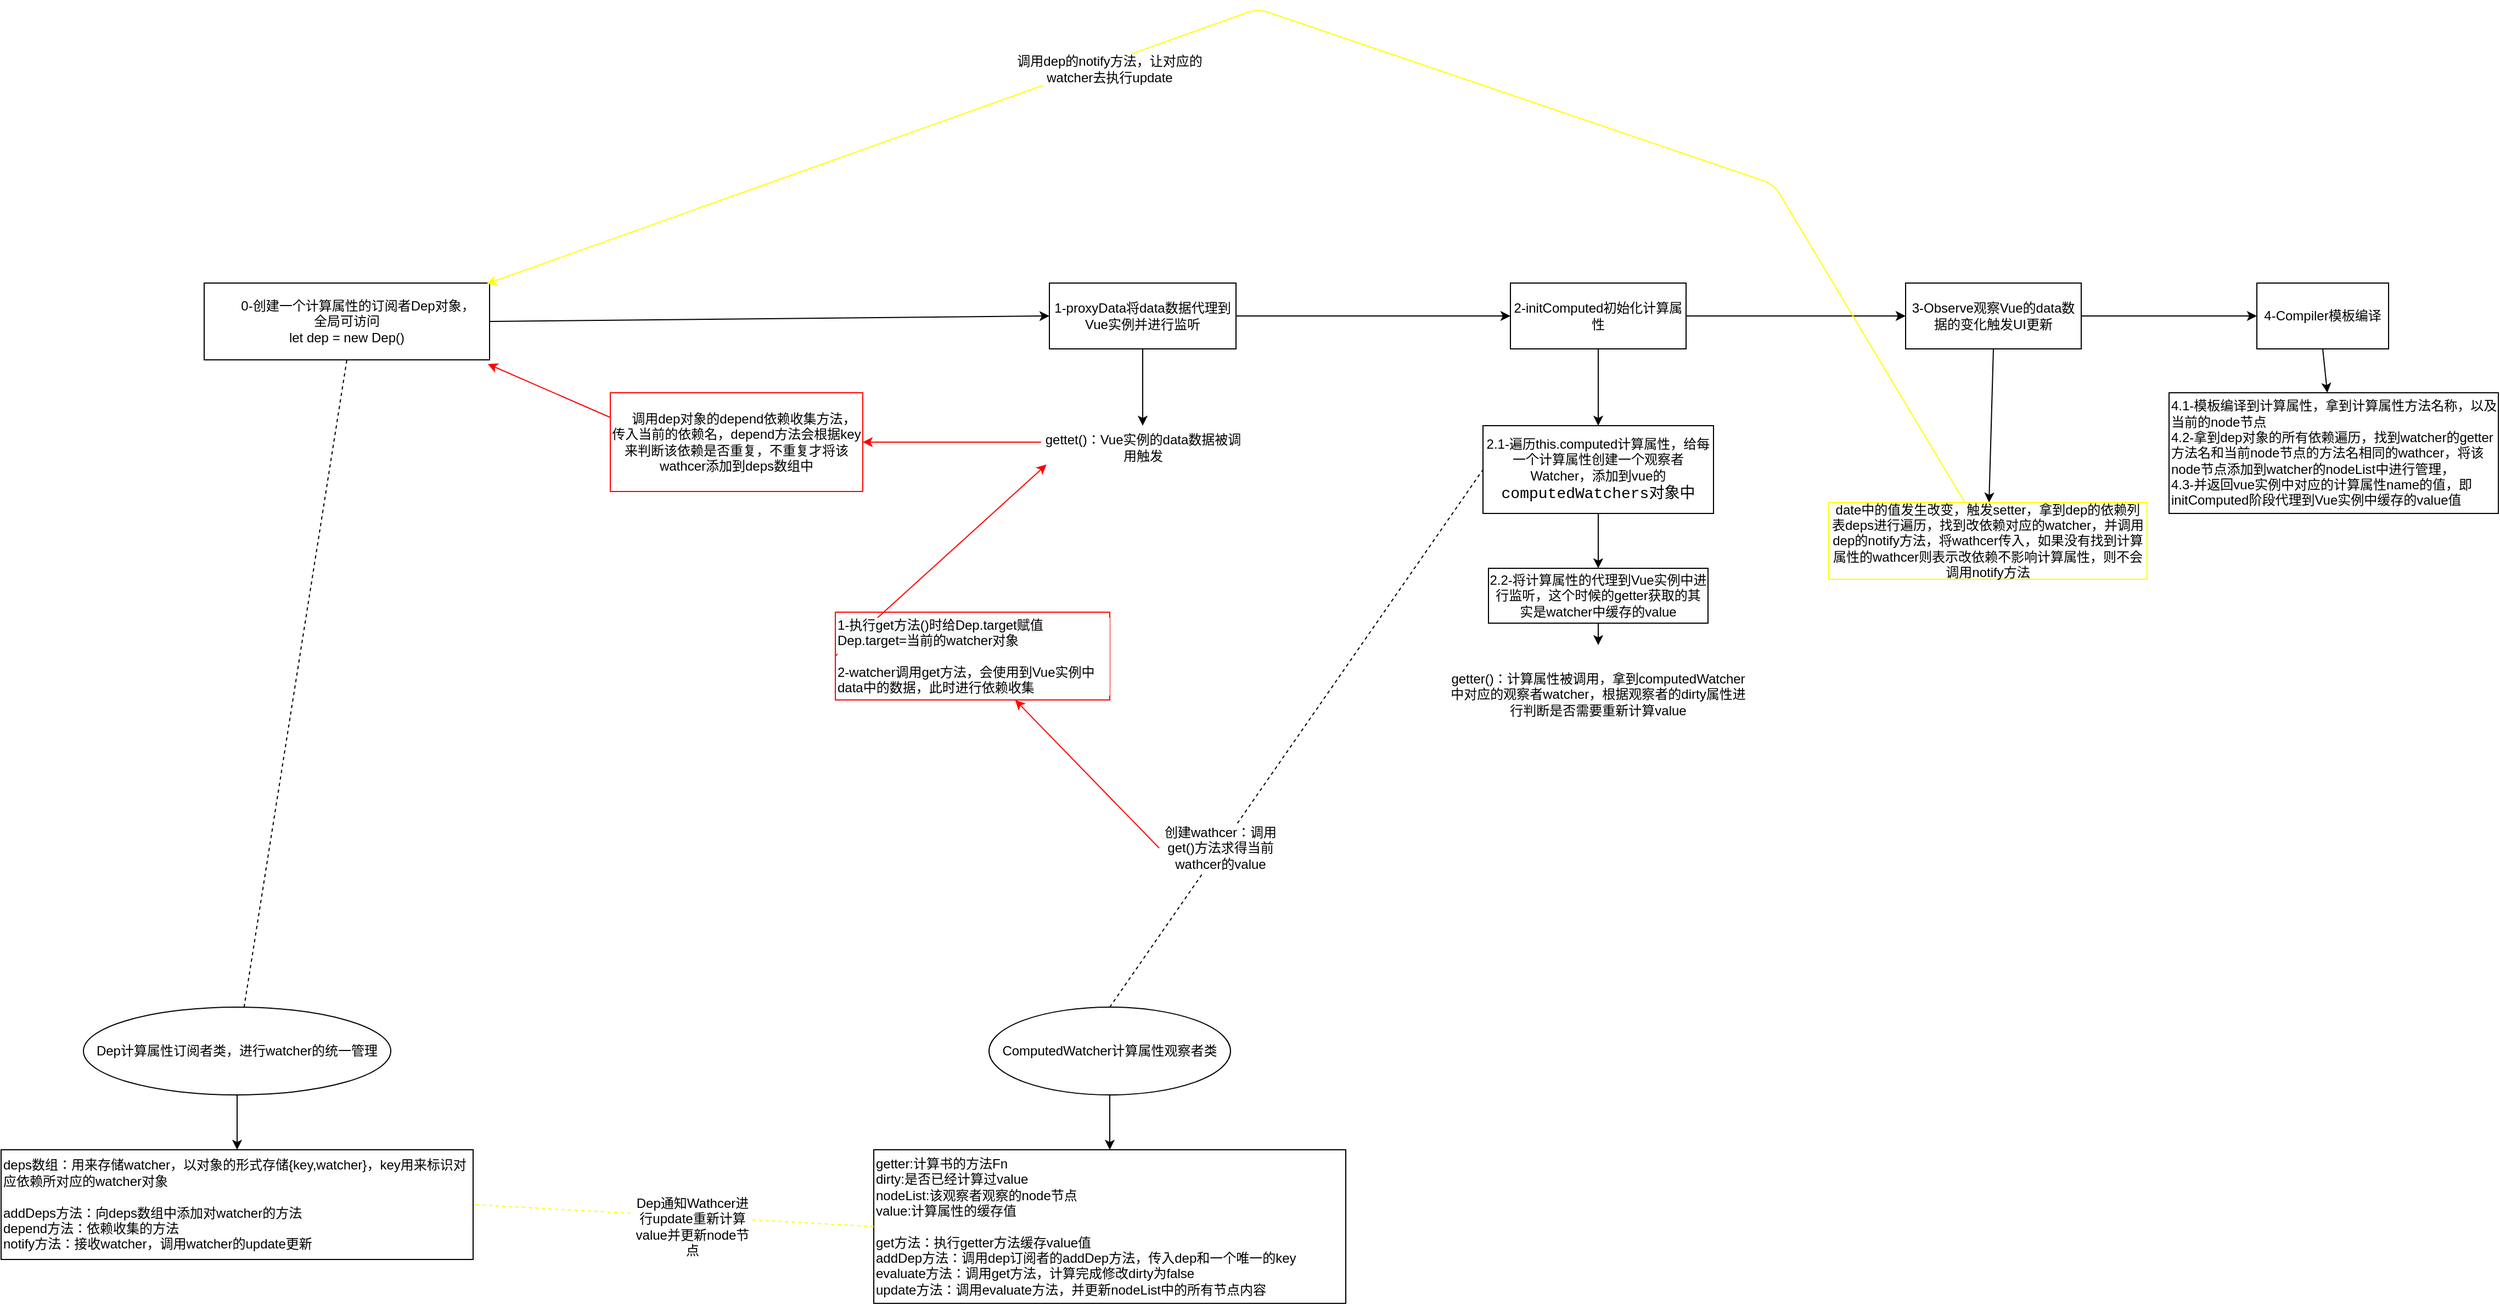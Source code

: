 <mxfile version="14.4.4" type="github">
  <diagram id="ul1DnFTWsOfhhYxiakKQ" name="第 1 页">
    <mxGraphModel dx="4547" dy="2482" grid="1" gridSize="10" guides="1" tooltips="1" connect="1" arrows="1" fold="1" page="1" pageScale="1" pageWidth="827" pageHeight="1169" math="0" shadow="0">
      <root>
        <mxCell id="0" />
        <mxCell id="1" parent="0" />
        <mxCell id="bWqhlaqcdq2MMicU0YAN-2" value="1-proxyData将data数据代理到Vue实例并进行监听" style="rounded=0;whiteSpace=wrap;html=1;" vertex="1" parent="1">
          <mxGeometry x="20" y="20" width="170" height="60" as="geometry" />
        </mxCell>
        <mxCell id="bWqhlaqcdq2MMicU0YAN-3" value="" style="endArrow=classic;html=1;exitX=0.5;exitY=1;exitDx=0;exitDy=0;" edge="1" parent="1" source="bWqhlaqcdq2MMicU0YAN-2">
          <mxGeometry width="50" height="50" relative="1" as="geometry">
            <mxPoint x="63" y="80" as="sourcePoint" />
            <mxPoint x="105" y="150" as="targetPoint" />
            <Array as="points" />
          </mxGeometry>
        </mxCell>
        <mxCell id="bWqhlaqcdq2MMicU0YAN-4" value="gettet()：Vue实例的data数据被调用触发" style="text;html=1;strokeColor=none;fillColor=none;align=center;verticalAlign=middle;whiteSpace=wrap;rounded=0;" vertex="1" parent="1">
          <mxGeometry x="12.5" y="160" width="185" height="20" as="geometry" />
        </mxCell>
        <mxCell id="bWqhlaqcdq2MMicU0YAN-5" value="2-&lt;span style=&quot;background-color: rgb(255 , 255 , 255)&quot;&gt;initComputed初始化计算属性&lt;/span&gt;" style="rounded=0;whiteSpace=wrap;html=1;" vertex="1" parent="1">
          <mxGeometry x="440" y="20" width="160" height="60" as="geometry" />
        </mxCell>
        <mxCell id="bWqhlaqcdq2MMicU0YAN-6" value="" style="endArrow=classic;html=1;exitX=0.5;exitY=1;exitDx=0;exitDy=0;" edge="1" parent="1" source="bWqhlaqcdq2MMicU0YAN-5">
          <mxGeometry width="50" height="50" relative="1" as="geometry">
            <mxPoint x="490" y="150" as="sourcePoint" />
            <mxPoint x="520" y="150" as="targetPoint" />
          </mxGeometry>
        </mxCell>
        <mxCell id="bWqhlaqcdq2MMicU0YAN-7" value="" style="edgeStyle=orthogonalEdgeStyle;rounded=0;orthogonalLoop=1;jettySize=auto;html=1;" edge="1" parent="1" source="bWqhlaqcdq2MMicU0YAN-8" target="bWqhlaqcdq2MMicU0YAN-9">
          <mxGeometry relative="1" as="geometry" />
        </mxCell>
        <mxCell id="bWqhlaqcdq2MMicU0YAN-8" value="2.1-遍历this.computed计算属性，给每一个计算属性创建一个观察者Watcher，添加到vue的&lt;span style=&quot;font-family: &amp;#34;consolas&amp;#34; , &amp;#34;courier new&amp;#34; , monospace ; font-size: 14px ; white-space: pre ; background-color: rgb(255 , 255 , 255)&quot;&gt;computedWatchers&lt;/span&gt;&lt;span style=&quot;font-size: 14px ; white-space: pre ; background-color: rgb(255 , 255 , 255)&quot;&gt;对象中&lt;/span&gt;" style="rounded=0;whiteSpace=wrap;html=1;align=center;" vertex="1" parent="1">
          <mxGeometry x="415" y="150" width="210" height="80" as="geometry" />
        </mxCell>
        <mxCell id="bWqhlaqcdq2MMicU0YAN-9" value="2.2-将计算属性的代理到Vue实例中进行监听，这个时候的getter获取的其实是watcher中缓存的value" style="rounded=0;whiteSpace=wrap;html=1;" vertex="1" parent="1">
          <mxGeometry x="420" y="280" width="200" height="50" as="geometry" />
        </mxCell>
        <mxCell id="bWqhlaqcdq2MMicU0YAN-10" value="" style="endArrow=classic;html=1;exitX=0.5;exitY=1;exitDx=0;exitDy=0;" edge="1" parent="1" source="bWqhlaqcdq2MMicU0YAN-9">
          <mxGeometry width="50" height="50" relative="1" as="geometry">
            <mxPoint x="495" y="370" as="sourcePoint" />
            <mxPoint x="520" y="350" as="targetPoint" />
          </mxGeometry>
        </mxCell>
        <mxCell id="bWqhlaqcdq2MMicU0YAN-11" value="getter()：计算属性被调用，拿到computedWatcher中对应的观察者watcher，根据观察者的dirty属性进行判断是否需要重新计算value" style="text;html=1;strokeColor=none;fillColor=none;align=center;verticalAlign=middle;whiteSpace=wrap;rounded=0;" vertex="1" parent="1">
          <mxGeometry x="380" y="360" width="280" height="70" as="geometry" />
        </mxCell>
        <mxCell id="bWqhlaqcdq2MMicU0YAN-12" value="3-Observe观察Vue的data数据的变化触发UI更新" style="rounded=0;whiteSpace=wrap;html=1;" vertex="1" parent="1">
          <mxGeometry x="800" y="20" width="160" height="60" as="geometry" />
        </mxCell>
        <mxCell id="bWqhlaqcdq2MMicU0YAN-13" value="4-Compiler模板编译" style="rounded=0;whiteSpace=wrap;html=1;" vertex="1" parent="1">
          <mxGeometry x="1120" y="20" width="120" height="60" as="geometry" />
        </mxCell>
        <mxCell id="bWqhlaqcdq2MMicU0YAN-14" value="" style="endArrow=classic;html=1;entryX=0;entryY=0.5;entryDx=0;entryDy=0;exitX=1;exitY=0.5;exitDx=0;exitDy=0;" edge="1" parent="1" source="bWqhlaqcdq2MMicU0YAN-2" target="bWqhlaqcdq2MMicU0YAN-5">
          <mxGeometry width="50" height="50" relative="1" as="geometry">
            <mxPoint x="250" y="75" as="sourcePoint" />
            <mxPoint x="300" y="25" as="targetPoint" />
          </mxGeometry>
        </mxCell>
        <mxCell id="bWqhlaqcdq2MMicU0YAN-15" value="" style="endArrow=classic;html=1;exitX=1;exitY=0.5;exitDx=0;exitDy=0;" edge="1" parent="1">
          <mxGeometry width="50" height="50" relative="1" as="geometry">
            <mxPoint x="600" y="50" as="sourcePoint" />
            <mxPoint x="800" y="50" as="targetPoint" />
          </mxGeometry>
        </mxCell>
        <mxCell id="bWqhlaqcdq2MMicU0YAN-16" value="" style="endArrow=classic;html=1;exitX=1;exitY=0.5;exitDx=0;exitDy=0;" edge="1" parent="1">
          <mxGeometry width="50" height="50" relative="1" as="geometry">
            <mxPoint x="960" y="50" as="sourcePoint" />
            <mxPoint x="1120" y="50" as="targetPoint" />
          </mxGeometry>
        </mxCell>
        <mxCell id="bWqhlaqcdq2MMicU0YAN-17" value="ComputedWatcher计算属性观察者类" style="ellipse;whiteSpace=wrap;html=1;" vertex="1" parent="1">
          <mxGeometry x="-35" y="680" width="220" height="80" as="geometry" />
        </mxCell>
        <mxCell id="bWqhlaqcdq2MMicU0YAN-18" value="" style="endArrow=classic;html=1;exitX=0.5;exitY=1;exitDx=0;exitDy=0;" edge="1" parent="1" source="bWqhlaqcdq2MMicU0YAN-17" target="bWqhlaqcdq2MMicU0YAN-19">
          <mxGeometry width="50" height="50" relative="1" as="geometry">
            <mxPoint x="56" y="870" as="sourcePoint" />
            <mxPoint x="75" y="820" as="targetPoint" />
          </mxGeometry>
        </mxCell>
        <mxCell id="bWqhlaqcdq2MMicU0YAN-19" value="getter:计算书的方法Fn&lt;br&gt;dirty:是否已经计算过value&lt;br&gt;nodeList:该观察者观察的node节点&lt;br&gt;value:计算属性的缓存值&lt;br&gt;&lt;br&gt;get方法：执行getter方法缓存value值&lt;br&gt;addDep方法：调用dep订阅者的addDep方法，传入dep和一个唯一的key&lt;br&gt;evaluate方法：调用get方法，计算完成修改dirty为false&lt;br&gt;update方法：调用evaluate方法，并更新nodeList中的所有节点内容" style="rounded=0;whiteSpace=wrap;html=1;align=left;" vertex="1" parent="1">
          <mxGeometry x="-140" y="810" width="430" height="140" as="geometry" />
        </mxCell>
        <mxCell id="bWqhlaqcdq2MMicU0YAN-20" value="" style="endArrow=none;dashed=1;html=1;entryX=0;entryY=0.5;entryDx=0;entryDy=0;exitX=0.5;exitY=0;exitDx=0;exitDy=0;" edge="1" parent="1" source="bWqhlaqcdq2MMicU0YAN-17" target="bWqhlaqcdq2MMicU0YAN-8">
          <mxGeometry width="50" height="50" relative="1" as="geometry">
            <mxPoint x="250" y="360" as="sourcePoint" />
            <mxPoint x="300" y="310" as="targetPoint" />
          </mxGeometry>
        </mxCell>
        <mxCell id="bWqhlaqcdq2MMicU0YAN-21" value="创建wathcer：调用get()方法求得当前wathcer的value" style="text;html=1;strokeColor=none;fillColor=none;align=center;verticalAlign=middle;whiteSpace=wrap;rounded=0;labelBackgroundColor=#ffffff;" vertex="1" parent="1">
          <mxGeometry x="120" y="500" width="112" height="70" as="geometry" />
        </mxCell>
        <mxCell id="bWqhlaqcdq2MMicU0YAN-22" value="" style="endArrow=classic;html=1;exitX=0;exitY=0.5;exitDx=0;exitDy=0;fontColor=#FF0000;strokeColor=#FF0000;entryX=0.026;entryY=1.271;entryDx=0;entryDy=0;entryPerimeter=0;" edge="1" parent="1" source="bWqhlaqcdq2MMicU0YAN-23" target="bWqhlaqcdq2MMicU0YAN-4">
          <mxGeometry width="50" height="50" relative="1" as="geometry">
            <mxPoint x="84" y="360" as="sourcePoint" />
            <mxPoint x="120" y="200" as="targetPoint" />
          </mxGeometry>
        </mxCell>
        <mxCell id="bWqhlaqcdq2MMicU0YAN-23" value="&lt;span style=&quot;background-color: rgb(248 , 249 , 250)&quot;&gt;1-执行get方法()时给Dep.target赋值&lt;/span&gt;&lt;br style=&quot;background-color: rgb(248 , 249 , 250)&quot;&gt;&lt;span style=&quot;background-color: rgb(248 , 249 , 250)&quot;&gt;Dep.target=当前的watcher对象&lt;/span&gt;&lt;br&gt;&lt;br&gt;2-watcher调用get方法，会使用到Vue实例中data中的数据，此时进行依赖收集" style="text;html=1;strokeColor=#FF0000;fillColor=none;align=left;verticalAlign=middle;whiteSpace=wrap;rounded=0;labelBackgroundColor=#ffffff;" vertex="1" parent="1">
          <mxGeometry x="-175" y="320" width="250" height="80" as="geometry" />
        </mxCell>
        <mxCell id="bWqhlaqcdq2MMicU0YAN-24" value="" style="endArrow=classic;html=1;exitX=0;exitY=0.5;exitDx=0;exitDy=0;fontColor=#FF0000;strokeColor=#FF0000;" edge="1" parent="1" source="bWqhlaqcdq2MMicU0YAN-21" target="bWqhlaqcdq2MMicU0YAN-23">
          <mxGeometry width="50" height="50" relative="1" as="geometry">
            <mxPoint x="198" y="345" as="sourcePoint" />
            <mxPoint x="120" y="200" as="targetPoint" />
          </mxGeometry>
        </mxCell>
        <mxCell id="bWqhlaqcdq2MMicU0YAN-25" value="&lt;span style=&quot;white-space: normal&quot;&gt;&amp;nbsp; &amp;nbsp; &amp;nbsp; 0-创建一个计算属性的订阅者Dep对象，&lt;br&gt;全局可访问&lt;/span&gt;&lt;br style=&quot;white-space: normal&quot;&gt;&lt;span style=&quot;white-space: normal&quot;&gt;let dep = new Dep()&lt;/span&gt;" style="rounded=0;whiteSpace=wrap;html=1;labelBackgroundColor=#ffffff;strokeColor=#000000;fillColor=none;fontColor=#000000;" vertex="1" parent="1">
          <mxGeometry x="-750" y="20" width="260" height="70" as="geometry" />
        </mxCell>
        <mxCell id="bWqhlaqcdq2MMicU0YAN-26" value="" style="endArrow=classic;html=1;strokeColor=#000000;fontColor=#000000;exitX=1;exitY=0.5;exitDx=0;exitDy=0;entryX=0;entryY=0.5;entryDx=0;entryDy=0;" edge="1" parent="1" source="bWqhlaqcdq2MMicU0YAN-25" target="bWqhlaqcdq2MMicU0YAN-2">
          <mxGeometry width="50" height="50" relative="1" as="geometry">
            <mxPoint x="-490" y="60" as="sourcePoint" />
            <mxPoint x="-440" y="10" as="targetPoint" />
          </mxGeometry>
        </mxCell>
        <mxCell id="bWqhlaqcdq2MMicU0YAN-27" value="" style="endArrow=none;dashed=1;html=1;strokeColor=#000000;fontColor=#000000;entryX=0.5;entryY=1;entryDx=0;entryDy=0;" edge="1" parent="1" source="bWqhlaqcdq2MMicU0YAN-28" target="bWqhlaqcdq2MMicU0YAN-25">
          <mxGeometry width="50" height="50" relative="1" as="geometry">
            <mxPoint x="-750" y="1020" as="sourcePoint" />
            <mxPoint x="-630" y="470" as="targetPoint" />
          </mxGeometry>
        </mxCell>
        <mxCell id="bWqhlaqcdq2MMicU0YAN-28" value="Dep计算属性订阅者类，进行watcher的统一管理" style="ellipse;whiteSpace=wrap;html=1;labelBackgroundColor=#ffffff;strokeColor=#000000;fillColor=none;fontColor=#000000;" vertex="1" parent="1">
          <mxGeometry x="-860" y="680" width="280" height="80" as="geometry" />
        </mxCell>
        <mxCell id="bWqhlaqcdq2MMicU0YAN-29" value="deps数组：用来存储watcher，以对象的形式存储{key,watcher}，key用来标识对应依赖所对应的watcher对象&lt;br&gt;&lt;br&gt;addDeps方法：向deps数组中添加对watcher的方法&lt;br&gt;depend方法：依赖收集的方法&lt;br&gt;notify方法：接收watcher，调用watcher的update更新" style="rounded=0;whiteSpace=wrap;html=1;align=left;" vertex="1" parent="1">
          <mxGeometry x="-935" y="810" width="430" height="100" as="geometry" />
        </mxCell>
        <mxCell id="bWqhlaqcdq2MMicU0YAN-30" value="" style="endArrow=classic;html=1;strokeColor=#000000;fontColor=#000000;exitX=0.5;exitY=1;exitDx=0;exitDy=0;" edge="1" parent="1" source="bWqhlaqcdq2MMicU0YAN-28" target="bWqhlaqcdq2MMicU0YAN-29">
          <mxGeometry width="50" height="50" relative="1" as="geometry">
            <mxPoint x="-930" y="1020" as="sourcePoint" />
            <mxPoint x="-880" y="970" as="targetPoint" />
          </mxGeometry>
        </mxCell>
        <mxCell id="bWqhlaqcdq2MMicU0YAN-31" value="" style="endArrow=classic;html=1;strokeColor=#FF0000;fontColor=#000000;exitX=0;exitY=0.25;exitDx=0;exitDy=0;entryX=0.994;entryY=1.055;entryDx=0;entryDy=0;entryPerimeter=0;" edge="1" parent="1" source="bWqhlaqcdq2MMicU0YAN-32" target="bWqhlaqcdq2MMicU0YAN-25">
          <mxGeometry width="50" height="50" relative="1" as="geometry">
            <mxPoint x="-140" y="210" as="sourcePoint" />
            <mxPoint x="-90" y="160" as="targetPoint" />
          </mxGeometry>
        </mxCell>
        <mxCell id="bWqhlaqcdq2MMicU0YAN-32" value="&amp;nbsp; &amp;nbsp; 调用dep对象的depend依赖收集方法，传入当前的依赖名，depend方法会根据key来判断该依赖是否重复，不重复才将该wathcer添加到deps数组中" style="text;html=1;strokeColor=#FF0000;fillColor=none;align=center;verticalAlign=middle;whiteSpace=wrap;rounded=0;labelBackgroundColor=#ffffff;fontColor=#000000;" vertex="1" parent="1">
          <mxGeometry x="-380" y="120" width="230" height="90" as="geometry" />
        </mxCell>
        <mxCell id="bWqhlaqcdq2MMicU0YAN-33" value="" style="endArrow=classic;html=1;strokeColor=#FF0000;fontColor=#000000;exitX=0;exitY=0.25;exitDx=0;exitDy=0;entryX=1;entryY=0.5;entryDx=0;entryDy=0;" edge="1" parent="1" source="bWqhlaqcdq2MMicU0YAN-4" target="bWqhlaqcdq2MMicU0YAN-32">
          <mxGeometry width="50" height="50" relative="1" as="geometry">
            <mxPoint x="12.5" y="165.0" as="sourcePoint" />
            <mxPoint x="-491.56" y="93.85" as="targetPoint" />
          </mxGeometry>
        </mxCell>
        <mxCell id="bWqhlaqcdq2MMicU0YAN-34" value="" style="endArrow=classic;html=1;strokeColor=#000000;fontColor=#000000;exitX=0.5;exitY=1;exitDx=0;exitDy=0;" edge="1" parent="1" source="bWqhlaqcdq2MMicU0YAN-13" target="bWqhlaqcdq2MMicU0YAN-35">
          <mxGeometry width="50" height="50" relative="1" as="geometry">
            <mxPoint x="970" y="500" as="sourcePoint" />
            <mxPoint x="1180" y="150" as="targetPoint" />
          </mxGeometry>
        </mxCell>
        <mxCell id="bWqhlaqcdq2MMicU0YAN-35" value="4.1-模板编译到计算属性，拿到计算属性方法名称，以及当前的node节点&lt;br&gt;4.2-拿到dep对象的所有依赖遍历，找到watcher的getter方法名和当前node节点的方法名相同的wathcer，将该node节点添加到watcher的nodeList中进行管理，&lt;br&gt;4.3-并返回vue实例中对应的计算属性name的值，即initComputed阶段代理到Vue实例中缓存的value值" style="rounded=0;whiteSpace=wrap;html=1;align=left;" vertex="1" parent="1">
          <mxGeometry x="1040" y="120" width="300" height="110" as="geometry" />
        </mxCell>
        <mxCell id="bWqhlaqcdq2MMicU0YAN-36" value="" style="endArrow=classic;html=1;strokeColor=#000000;fontColor=#000000;exitX=0.5;exitY=1;exitDx=0;exitDy=0;" edge="1" parent="1" source="bWqhlaqcdq2MMicU0YAN-12" target="bWqhlaqcdq2MMicU0YAN-37">
          <mxGeometry width="50" height="50" relative="1" as="geometry">
            <mxPoint x="770" y="470" as="sourcePoint" />
            <mxPoint x="880" y="250" as="targetPoint" />
          </mxGeometry>
        </mxCell>
        <mxCell id="bWqhlaqcdq2MMicU0YAN-37" value="date中的值发生改变，触发setter，拿到dep的依赖列表deps进行遍历，找到改依赖对应的watcher，并调用dep的notify方法，将wathcer传入，如果没有找到计算属性的wathcer则表示改依赖不影响计算属性，则不会调用notify方法" style="rounded=0;whiteSpace=wrap;html=1;strokeColor=#FFFF00;fontColor=#000000;" vertex="1" parent="1">
          <mxGeometry x="730" y="220" width="290" height="70" as="geometry" />
        </mxCell>
        <mxCell id="bWqhlaqcdq2MMicU0YAN-38" value="" style="endArrow=classic;html=1;strokeColor=#FFFF00;fontColor=#FF0000;entryX=0.99;entryY=0.01;entryDx=0;entryDy=0;entryPerimeter=0;" edge="1" parent="1" source="bWqhlaqcdq2MMicU0YAN-37" target="bWqhlaqcdq2MMicU0YAN-25">
          <mxGeometry width="50" height="50" relative="1" as="geometry">
            <mxPoint x="775" y="490" as="sourcePoint" />
            <mxPoint x="70" y="-110" as="targetPoint" />
            <Array as="points">
              <mxPoint x="680" y="-70" />
              <mxPoint x="210" y="-230" />
            </Array>
          </mxGeometry>
        </mxCell>
        <mxCell id="bWqhlaqcdq2MMicU0YAN-39" value="调用dep的notify方法，让对应的watcher去执行update" style="text;html=1;strokeColor=none;fillColor=none;align=center;verticalAlign=middle;whiteSpace=wrap;rounded=0;labelBackgroundColor=#ffffff;fontColor=#000000;" vertex="1" parent="1">
          <mxGeometry x="-15" y="-200" width="180" height="50" as="geometry" />
        </mxCell>
        <mxCell id="bWqhlaqcdq2MMicU0YAN-40" value="" style="endArrow=none;dashed=1;html=1;strokeColor=#FFFF00;fontColor=#000000;entryX=1;entryY=0.5;entryDx=0;entryDy=0;exitX=0;exitY=0.5;exitDx=0;exitDy=0;" edge="1" parent="1" source="bWqhlaqcdq2MMicU0YAN-19" target="bWqhlaqcdq2MMicU0YAN-29">
          <mxGeometry width="50" height="50" relative="1" as="geometry">
            <mxPoint x="-930" y="1020" as="sourcePoint" />
            <mxPoint x="-880" y="970" as="targetPoint" />
          </mxGeometry>
        </mxCell>
        <mxCell id="bWqhlaqcdq2MMicU0YAN-41" value="Dep通知Wathcer进行update重新计算value并更新node节点" style="text;html=1;strokeColor=none;fillColor=none;align=center;verticalAlign=middle;whiteSpace=wrap;rounded=0;labelBackgroundColor=#ffffff;fontColor=#000000;" vertex="1" parent="1">
          <mxGeometry x="-360" y="855" width="110" height="50" as="geometry" />
        </mxCell>
      </root>
    </mxGraphModel>
  </diagram>
</mxfile>
